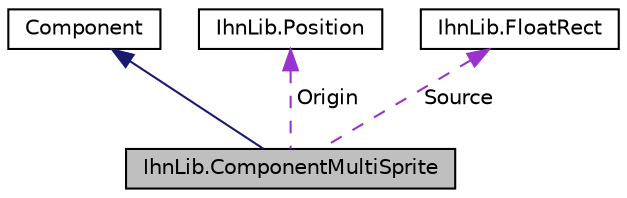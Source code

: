 digraph "IhnLib.ComponentMultiSprite"
{
  edge [fontname="Helvetica",fontsize="10",labelfontname="Helvetica",labelfontsize="10"];
  node [fontname="Helvetica",fontsize="10",shape=record];
  Node1 [label="IhnLib.ComponentMultiSprite",height=0.2,width=0.4,color="black", fillcolor="grey75", style="filled" fontcolor="black"];
  Node2 -> Node1 [dir="back",color="midnightblue",fontsize="10",style="solid",fontname="Helvetica"];
  Node2 [label="Component",height=0.2,width=0.4,color="black", fillcolor="white", style="filled",URL="$class_ihn_lib_1_1_component.html",tooltip="Abstract class that is extended and added to entities "];
  Node3 -> Node1 [dir="back",color="darkorchid3",fontsize="10",style="dashed",label=" Origin" ,fontname="Helvetica"];
  Node3 [label="IhnLib.Position",height=0.2,width=0.4,color="black", fillcolor="white", style="filled",URL="$class_ihn_lib_1_1_position.html"];
  Node4 -> Node1 [dir="back",color="darkorchid3",fontsize="10",style="dashed",label=" Source" ,fontname="Helvetica"];
  Node4 [label="IhnLib.FloatRect",height=0.2,width=0.4,color="black", fillcolor="white", style="filled",URL="$class_ihn_lib_1_1_float_rect.html",tooltip="Serializable version of XNA&#39;s rectangle that also supports floating points "];
}
